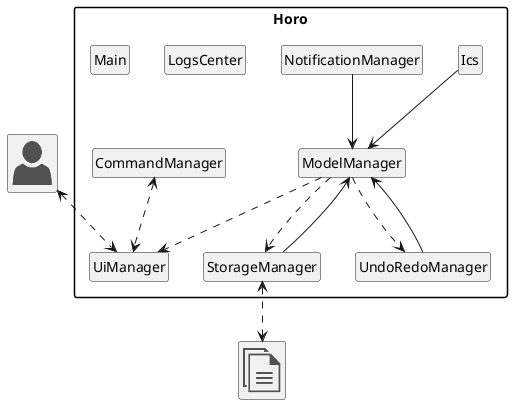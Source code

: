 @startuml
!include <office/Concepts/documents>
!include <office/Users/user>

hide circles
hide empty members
skinparam packageStyle rectangle
skinparam shadowing false

package Horo {
    class CommandManager
    class Ics
    class ModelManager
    class NotificationManager
    class StorageManager
    class UiManager
    class UndoRedoManager

    class LogsCenter
    class Main
}

class "<$user>" as User
class "<$documents>" as Documents

CommandManager <..> UiManager

Ics --> ModelManager

ModelManager ..> StorageManager
ModelManager ..> UiManager
ModelManager ..> UndoRedoManager

NotificationManager --> ModelManager

StorageManager --> ModelManager
StorageManager <..> Documents

UndoRedoManager --> ModelManager

User <..> UiManager
@enduml
